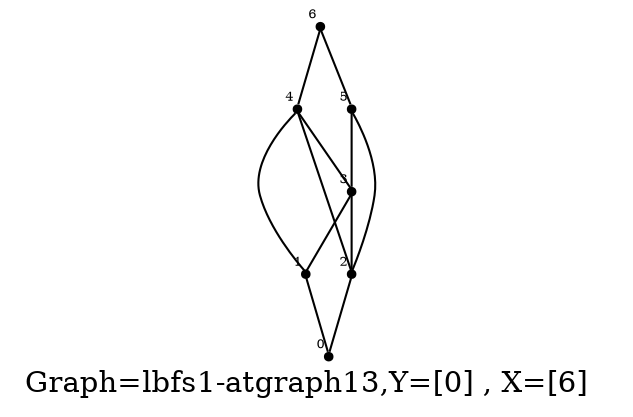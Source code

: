 /* Created by igraph 0.8.0-pre+0200568 */
graph {
  graph [
    label="Graph=lbfs1-atgraph13,Y=[0] , X=[6]  "
    labelloc=bottom
  ];
  0 [
    pos="3.000000,1.000000!"
    shape=point
    fontsize=6
    xlabel=0
  ];
  1 [
    pos="2.000000,0.000000!"
    shape=point
    fontsize=6
    xlabel=1
  ];
  2 [
    pos="2.000000,2.000000!"
    shape=point
    fontsize=6
    xlabel=2
  ];
  3 [
    pos="1.900000,1.000000!"
    shape=point
    fontsize=6
    xlabel=3
  ];
  4 [
    pos="0.900000,1.000000!"
    shape=point
    fontsize=6
    xlabel=4
  ];
  5 [
    pos="1.000000,0.000000!"
    shape=point
    fontsize=6
    xlabel=5
  ];
  6 [
    pos="0.000000,1.000000!"
    shape=point
    fontsize=6
    xlabel=6
  ];

  1 -- 0;
  2 -- 0;
  3 -- 1;
  4 -- 1;
  3 -- 2;
  4 -- 2;
  5 -- 2;
  5 -- 3;
  4 -- 3;
  6 -- 4;
  6 -- 5;
}
